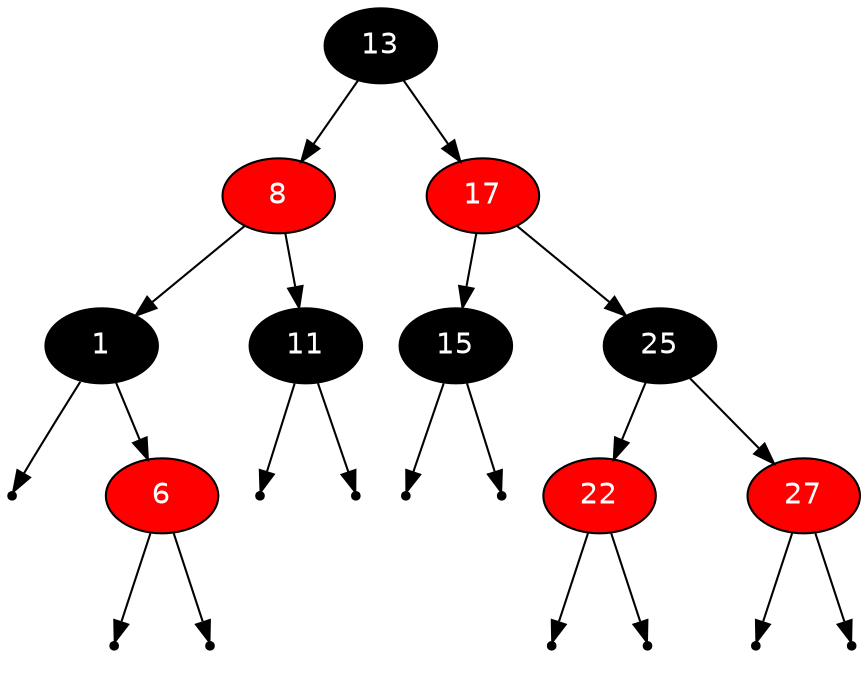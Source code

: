 digraph G {
	graph [fontname = "Helvetica"];
	node [fontname = "Helvetica"];
	edge [fontname = "Helvetica"];

	13 [style=filled, fillcolor=black, fontcolor=white];
	13 -> 8;
	m13 [label="", width=0.1, style=invis];
	13 -> m13 [style=invis];
	17 [style=filled, fillcolor=red, fontcolor=white];
	13 -> 17;
	{rank=same 8 -> m13 -> 17 [style=invis]};
	
	8 [style=filled, fillcolor=red, fontcolor=white];
	1 [style=filled, fillcolor=black, fontcolor=white];
	8 -> 1;
	m8 [label="", width=0.1, style=invis];
	8 -> m8 [style=invis];
	11 [style=filled, fillcolor=black, fontcolor=white];
	8 -> 11;
	{rank=same 1 -> m8 -> 11 [style=invis]};

	l1 [shape=point];
	1 -> l1;
	m1 [label="", width=0.1, style=invis];
	1 -> m1 [style=invis];
	6 [style=filled, fillcolor=red, fontcolor=white];
	1 -> 6;
	{rank=same l1 -> m1 -> 6 [style=invis]};

	15 [style=filled, fillcolor=black, fontcolor=white];
	17 -> 15;
	m17 [label="", width=0.1, style=invis];
	17 -> m17 [style=invis];
	25 [style=filled, fillcolor=black, fontcolor=white];
	17 -> 25;
	{rank=same 15 -> m17 -> 25 [style=invis]};

	22 [style=filled, fillcolor=red, fontcolor=white];
	25 -> 22;
	m25 [label="", width=0.1, style=invis];
	25 -> m25 [style=invis];
	27 [style=filled, fillcolor=red, fontcolor=white];
	25 -> 27;
	{rank=same 22 -> m25 -> 27 [style=invis]};

	l6 [shape=point];
	6 -> l6;
	m6 [label="", width=0.1, style=invis];
	6 -> m6 [style=invis];
	r6 [shape=point];
	6 -> r6;
	{rank=same l6 -> m6 -> r6 [style=invis]};

	l11 [shape=point];
	11 -> l11;
	m11 [label="", width=0.1, style=invis];
	11 -> m11 [style=invis];
	r11 [shape=point];
	11 -> r11;
	{rank=same l11 -> m11 -> r11 [style=invis]};
	
	l15 [shape=point];
	15 -> l15;
	m15 [label="", width=0.1, style=invis];
	15 -> m15 [style=invis];
	r15 [shape=point];
	15 -> r15;
	{rank=same l15 -> m15 -> r15 [style=invis]};
	
	l22 [shape=point];
	22 -> l22;
	m22 [label="", width=0.1, style=invis];
	22 -> m22 [style=invis];
	r22 [shape=point];
	22 -> r22;
	{rank=same l22 -> m22 -> r22 [style=invis]};
	
	l27 [shape=point];
	27 -> l27;
	m27 [label="", width=0.1, style=invis];
	27 -> m27 [style=invis];
	r27 [shape=point];
	27 -> r27;
	{rank=same l27 -> m27 -> r27 [style=invis]};
}
